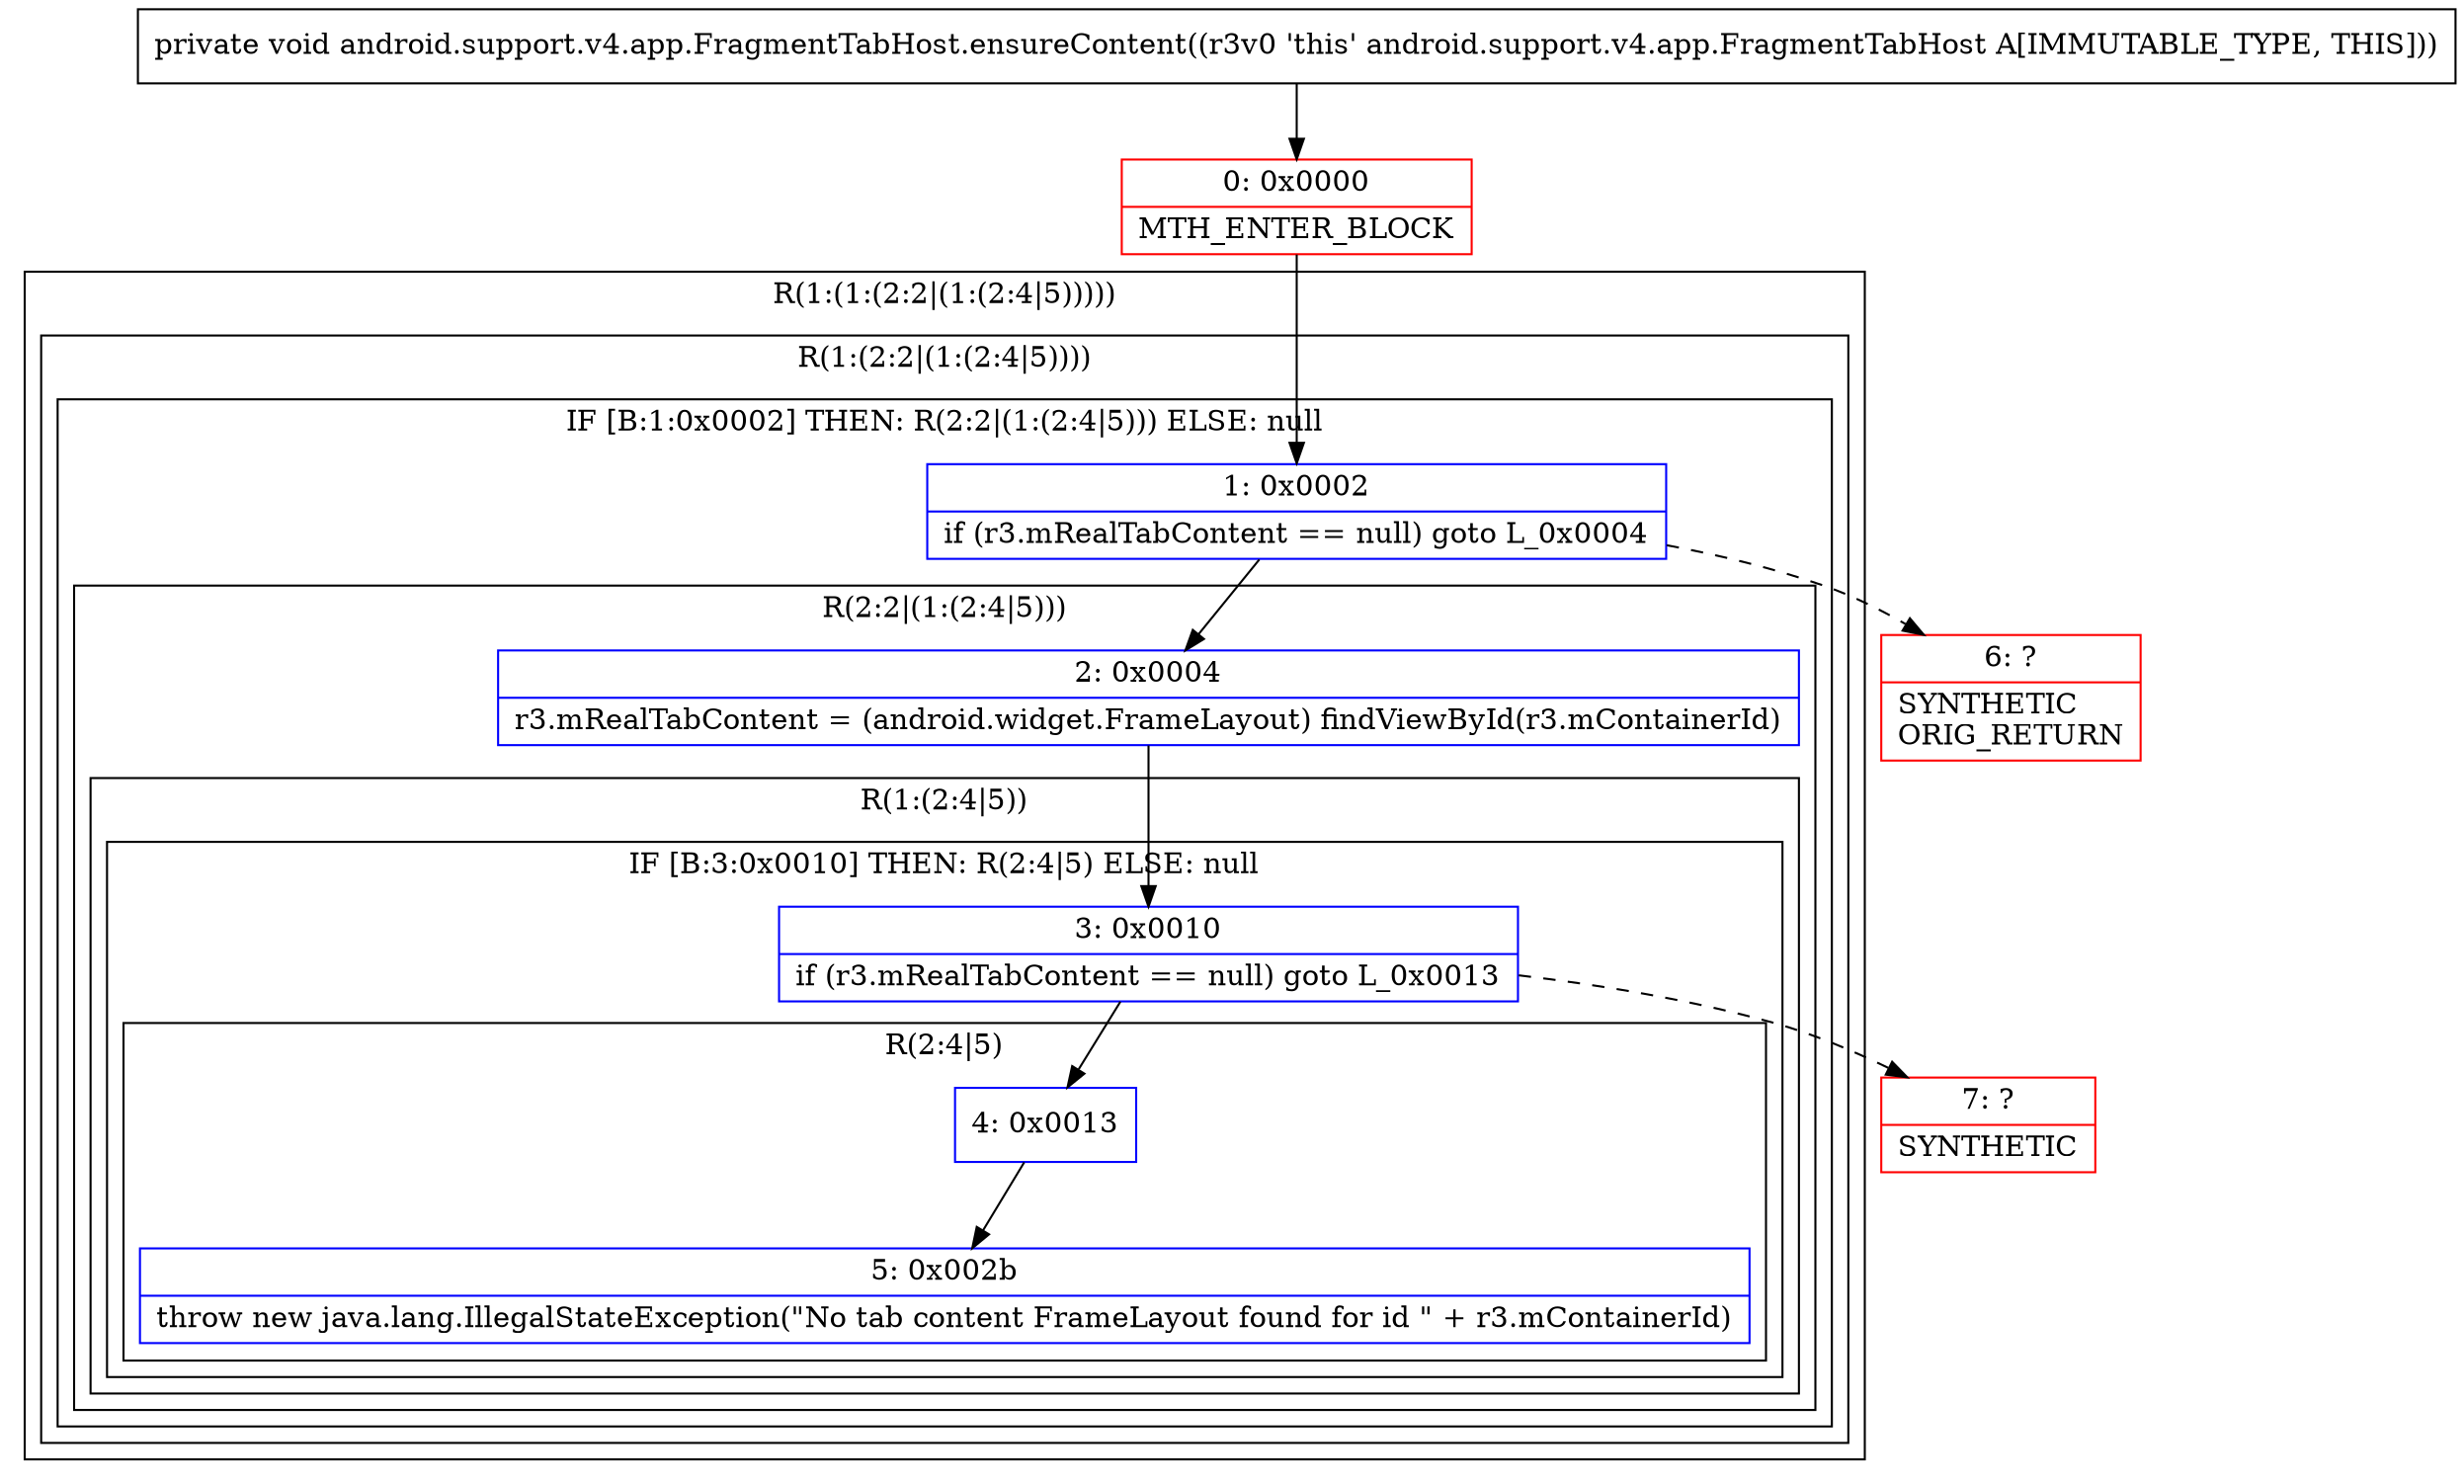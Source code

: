 digraph "CFG forandroid.support.v4.app.FragmentTabHost.ensureContent()V" {
subgraph cluster_Region_1650461857 {
label = "R(1:(1:(2:2|(1:(2:4|5)))))";
node [shape=record,color=blue];
subgraph cluster_Region_820502608 {
label = "R(1:(2:2|(1:(2:4|5))))";
node [shape=record,color=blue];
subgraph cluster_IfRegion_409049725 {
label = "IF [B:1:0x0002] THEN: R(2:2|(1:(2:4|5))) ELSE: null";
node [shape=record,color=blue];
Node_1 [shape=record,label="{1\:\ 0x0002|if (r3.mRealTabContent == null) goto L_0x0004\l}"];
subgraph cluster_Region_1893295270 {
label = "R(2:2|(1:(2:4|5)))";
node [shape=record,color=blue];
Node_2 [shape=record,label="{2\:\ 0x0004|r3.mRealTabContent = (android.widget.FrameLayout) findViewById(r3.mContainerId)\l}"];
subgraph cluster_Region_314473240 {
label = "R(1:(2:4|5))";
node [shape=record,color=blue];
subgraph cluster_IfRegion_500493439 {
label = "IF [B:3:0x0010] THEN: R(2:4|5) ELSE: null";
node [shape=record,color=blue];
Node_3 [shape=record,label="{3\:\ 0x0010|if (r3.mRealTabContent == null) goto L_0x0013\l}"];
subgraph cluster_Region_158478282 {
label = "R(2:4|5)";
node [shape=record,color=blue];
Node_4 [shape=record,label="{4\:\ 0x0013}"];
Node_5 [shape=record,label="{5\:\ 0x002b|throw new java.lang.IllegalStateException(\"No tab content FrameLayout found for id \" + r3.mContainerId)\l}"];
}
}
}
}
}
}
}
Node_0 [shape=record,color=red,label="{0\:\ 0x0000|MTH_ENTER_BLOCK\l}"];
Node_6 [shape=record,color=red,label="{6\:\ ?|SYNTHETIC\lORIG_RETURN\l}"];
Node_7 [shape=record,color=red,label="{7\:\ ?|SYNTHETIC\l}"];
MethodNode[shape=record,label="{private void android.support.v4.app.FragmentTabHost.ensureContent((r3v0 'this' android.support.v4.app.FragmentTabHost A[IMMUTABLE_TYPE, THIS])) }"];
MethodNode -> Node_0;
Node_1 -> Node_2;
Node_1 -> Node_6[style=dashed];
Node_2 -> Node_3;
Node_3 -> Node_4;
Node_3 -> Node_7[style=dashed];
Node_4 -> Node_5;
Node_0 -> Node_1;
}

